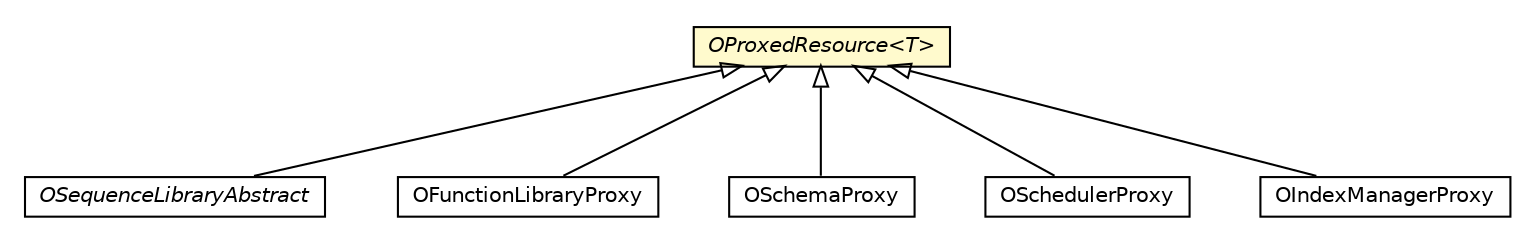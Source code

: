 #!/usr/local/bin/dot
#
# Class diagram 
# Generated by UMLGraph version R5_6-24-gf6e263 (http://www.umlgraph.org/)
#

digraph G {
	edge [fontname="Helvetica",fontsize=10,labelfontname="Helvetica",labelfontsize=10];
	node [fontname="Helvetica",fontsize=10,shape=plaintext];
	nodesep=0.25;
	ranksep=0.5;
	// com.orientechnologies.orient.core.db.record.OProxedResource<T>
	c5288730 [label=<<table title="com.orientechnologies.orient.core.db.record.OProxedResource" border="0" cellborder="1" cellspacing="0" cellpadding="2" port="p" bgcolor="lemonChiffon" href="./OProxedResource.html">
		<tr><td><table border="0" cellspacing="0" cellpadding="1">
<tr><td align="center" balign="center"><font face="Helvetica-Oblique"> OProxedResource&lt;T&gt; </font></td></tr>
		</table></td></tr>
		</table>>, URL="./OProxedResource.html", fontname="Helvetica", fontcolor="black", fontsize=10.0];
	// com.orientechnologies.orient.core.metadata.sequence.OSequenceLibraryAbstract
	c5288855 [label=<<table title="com.orientechnologies.orient.core.metadata.sequence.OSequenceLibraryAbstract" border="0" cellborder="1" cellspacing="0" cellpadding="2" port="p" href="../../metadata/sequence/OSequenceLibraryAbstract.html">
		<tr><td><table border="0" cellspacing="0" cellpadding="1">
<tr><td align="center" balign="center"><font face="Helvetica-Oblique"> OSequenceLibraryAbstract </font></td></tr>
		</table></td></tr>
		</table>>, URL="../../metadata/sequence/OSequenceLibraryAbstract.html", fontname="Helvetica", fontcolor="black", fontsize=10.0];
	// com.orientechnologies.orient.core.metadata.function.OFunctionLibraryProxy
	c5288915 [label=<<table title="com.orientechnologies.orient.core.metadata.function.OFunctionLibraryProxy" border="0" cellborder="1" cellspacing="0" cellpadding="2" port="p" href="../../metadata/function/OFunctionLibraryProxy.html">
		<tr><td><table border="0" cellspacing="0" cellpadding="1">
<tr><td align="center" balign="center"> OFunctionLibraryProxy </td></tr>
		</table></td></tr>
		</table>>, URL="../../metadata/function/OFunctionLibraryProxy.html", fontname="Helvetica", fontcolor="black", fontsize=10.0];
	// com.orientechnologies.orient.core.metadata.schema.OSchemaProxy
	c5288931 [label=<<table title="com.orientechnologies.orient.core.metadata.schema.OSchemaProxy" border="0" cellborder="1" cellspacing="0" cellpadding="2" port="p" href="../../metadata/schema/OSchemaProxy.html">
		<tr><td><table border="0" cellspacing="0" cellpadding="1">
<tr><td align="center" balign="center"> OSchemaProxy </td></tr>
		</table></td></tr>
		</table>>, URL="../../metadata/schema/OSchemaProxy.html", fontname="Helvetica", fontcolor="black", fontsize=10.0];
	// com.orientechnologies.orient.core.schedule.OSchedulerProxy
	c5290035 [label=<<table title="com.orientechnologies.orient.core.schedule.OSchedulerProxy" border="0" cellborder="1" cellspacing="0" cellpadding="2" port="p" href="../../schedule/OSchedulerProxy.html">
		<tr><td><table border="0" cellspacing="0" cellpadding="1">
<tr><td align="center" balign="center"> OSchedulerProxy </td></tr>
		</table></td></tr>
		</table>>, URL="../../schedule/OSchedulerProxy.html", fontname="Helvetica", fontcolor="black", fontsize=10.0];
	// com.orientechnologies.orient.core.index.OIndexManagerProxy
	c5290184 [label=<<table title="com.orientechnologies.orient.core.index.OIndexManagerProxy" border="0" cellborder="1" cellspacing="0" cellpadding="2" port="p" href="../../index/OIndexManagerProxy.html">
		<tr><td><table border="0" cellspacing="0" cellpadding="1">
<tr><td align="center" balign="center"> OIndexManagerProxy </td></tr>
		</table></td></tr>
		</table>>, URL="../../index/OIndexManagerProxy.html", fontname="Helvetica", fontcolor="black", fontsize=10.0];
	//com.orientechnologies.orient.core.metadata.sequence.OSequenceLibraryAbstract extends com.orientechnologies.orient.core.db.record.OProxedResource<com.orientechnologies.orient.core.metadata.sequence.OSequenceLibraryImpl>
	c5288730:p -> c5288855:p [dir=back,arrowtail=empty];
	//com.orientechnologies.orient.core.metadata.function.OFunctionLibraryProxy extends com.orientechnologies.orient.core.db.record.OProxedResource<com.orientechnologies.orient.core.metadata.function.OFunctionLibraryImpl>
	c5288730:p -> c5288915:p [dir=back,arrowtail=empty];
	//com.orientechnologies.orient.core.metadata.schema.OSchemaProxy extends com.orientechnologies.orient.core.db.record.OProxedResource<com.orientechnologies.orient.core.metadata.schema.OSchemaShared>
	c5288730:p -> c5288931:p [dir=back,arrowtail=empty];
	//com.orientechnologies.orient.core.schedule.OSchedulerProxy extends com.orientechnologies.orient.core.db.record.OProxedResource<com.orientechnologies.orient.core.schedule.OSchedulerImpl>
	c5288730:p -> c5290035:p [dir=back,arrowtail=empty];
	//com.orientechnologies.orient.core.index.OIndexManagerProxy extends com.orientechnologies.orient.core.db.record.OProxedResource<com.orientechnologies.orient.core.index.OIndexManagerAbstract>
	c5288730:p -> c5290184:p [dir=back,arrowtail=empty];
}

